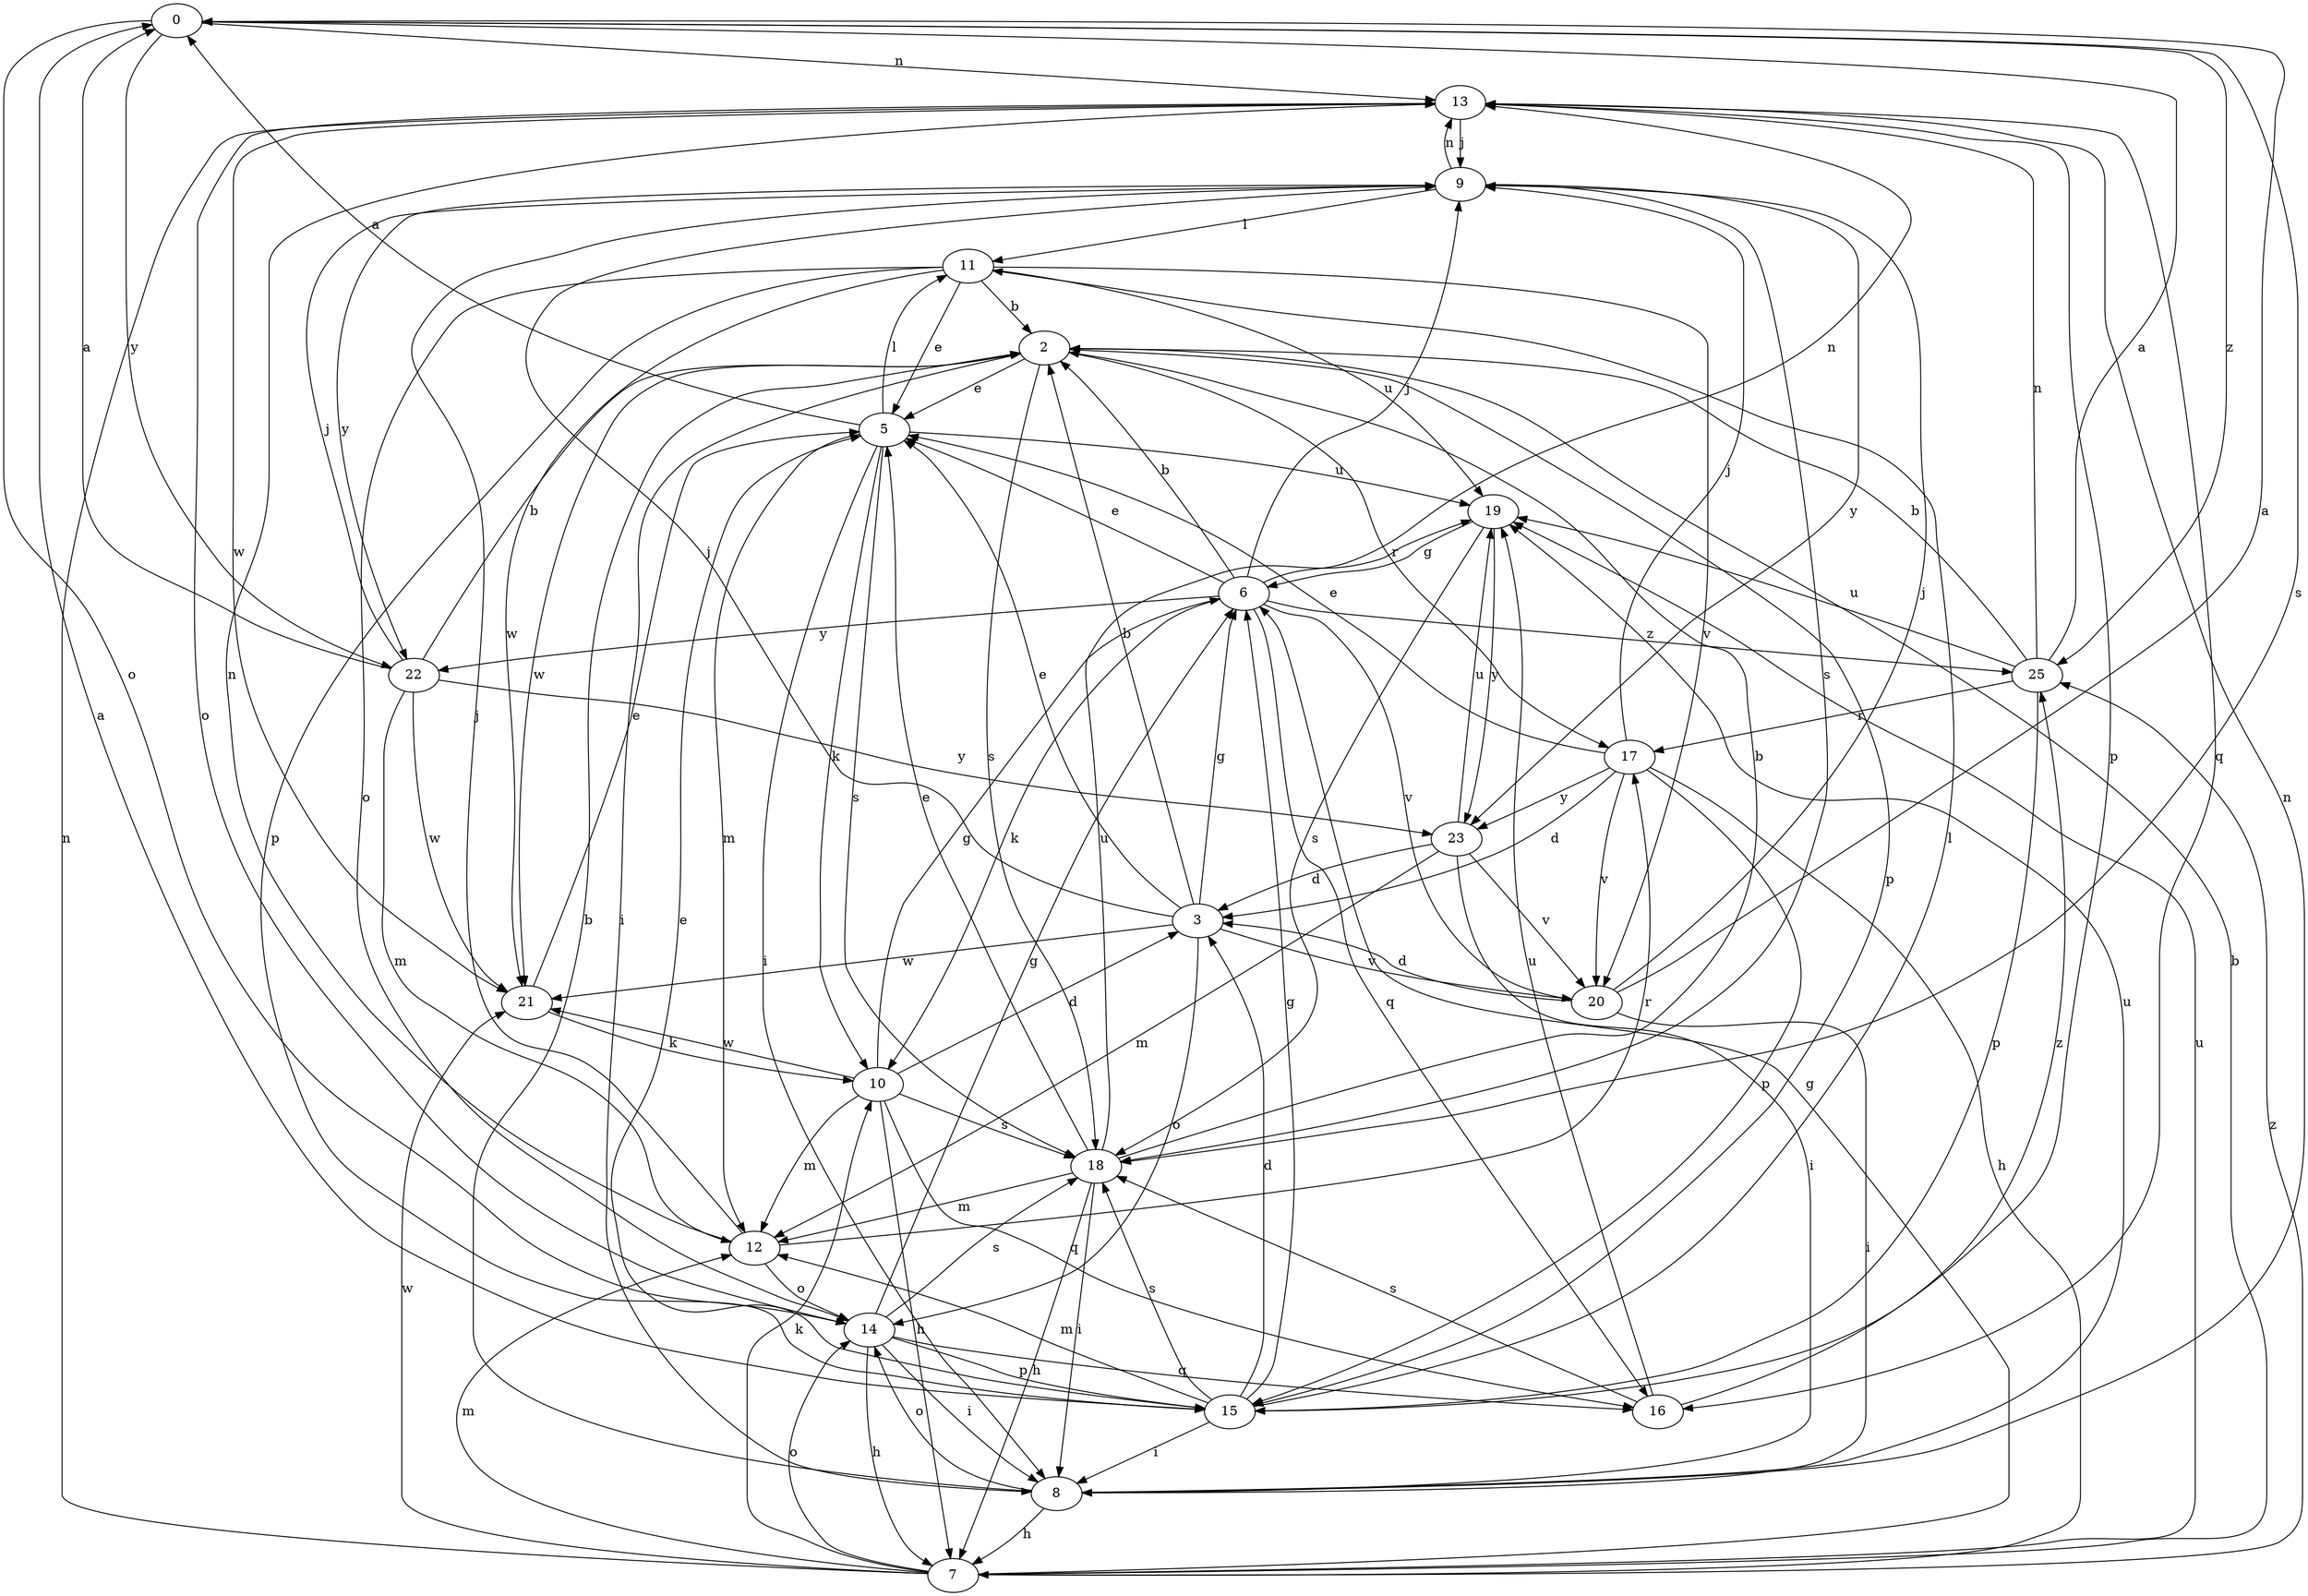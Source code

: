 strict digraph  {
0;
2;
3;
5;
6;
7;
8;
9;
10;
11;
12;
13;
14;
15;
16;
17;
18;
19;
20;
21;
22;
23;
25;
0 -> 13  [label=n];
0 -> 14  [label=o];
0 -> 18  [label=s];
0 -> 22  [label=y];
0 -> 25  [label=z];
2 -> 5  [label=e];
2 -> 8  [label=i];
2 -> 15  [label=p];
2 -> 17  [label=r];
2 -> 18  [label=s];
2 -> 21  [label=w];
3 -> 2  [label=b];
3 -> 5  [label=e];
3 -> 6  [label=g];
3 -> 9  [label=j];
3 -> 14  [label=o];
3 -> 20  [label=v];
3 -> 21  [label=w];
5 -> 0  [label=a];
5 -> 8  [label=i];
5 -> 10  [label=k];
5 -> 11  [label=l];
5 -> 12  [label=m];
5 -> 18  [label=s];
5 -> 19  [label=u];
6 -> 2  [label=b];
6 -> 5  [label=e];
6 -> 9  [label=j];
6 -> 10  [label=k];
6 -> 13  [label=n];
6 -> 16  [label=q];
6 -> 20  [label=v];
6 -> 22  [label=y];
6 -> 25  [label=z];
7 -> 2  [label=b];
7 -> 6  [label=g];
7 -> 10  [label=k];
7 -> 12  [label=m];
7 -> 13  [label=n];
7 -> 14  [label=o];
7 -> 19  [label=u];
7 -> 21  [label=w];
7 -> 25  [label=z];
8 -> 2  [label=b];
8 -> 7  [label=h];
8 -> 13  [label=n];
8 -> 14  [label=o];
8 -> 19  [label=u];
9 -> 11  [label=l];
9 -> 13  [label=n];
9 -> 18  [label=s];
9 -> 22  [label=y];
9 -> 23  [label=y];
10 -> 3  [label=d];
10 -> 6  [label=g];
10 -> 7  [label=h];
10 -> 12  [label=m];
10 -> 16  [label=q];
10 -> 18  [label=s];
10 -> 21  [label=w];
11 -> 2  [label=b];
11 -> 5  [label=e];
11 -> 14  [label=o];
11 -> 15  [label=p];
11 -> 19  [label=u];
11 -> 20  [label=v];
11 -> 21  [label=w];
12 -> 9  [label=j];
12 -> 13  [label=n];
12 -> 14  [label=o];
12 -> 17  [label=r];
13 -> 9  [label=j];
13 -> 14  [label=o];
13 -> 15  [label=p];
13 -> 16  [label=q];
13 -> 21  [label=w];
14 -> 6  [label=g];
14 -> 7  [label=h];
14 -> 8  [label=i];
14 -> 15  [label=p];
14 -> 16  [label=q];
14 -> 18  [label=s];
15 -> 0  [label=a];
15 -> 3  [label=d];
15 -> 5  [label=e];
15 -> 6  [label=g];
15 -> 8  [label=i];
15 -> 11  [label=l];
15 -> 12  [label=m];
15 -> 18  [label=s];
16 -> 18  [label=s];
16 -> 19  [label=u];
16 -> 25  [label=z];
17 -> 3  [label=d];
17 -> 5  [label=e];
17 -> 7  [label=h];
17 -> 9  [label=j];
17 -> 15  [label=p];
17 -> 20  [label=v];
17 -> 23  [label=y];
18 -> 2  [label=b];
18 -> 5  [label=e];
18 -> 7  [label=h];
18 -> 8  [label=i];
18 -> 12  [label=m];
18 -> 19  [label=u];
19 -> 6  [label=g];
19 -> 18  [label=s];
19 -> 23  [label=y];
20 -> 0  [label=a];
20 -> 3  [label=d];
20 -> 8  [label=i];
20 -> 9  [label=j];
21 -> 5  [label=e];
21 -> 10  [label=k];
22 -> 0  [label=a];
22 -> 2  [label=b];
22 -> 9  [label=j];
22 -> 12  [label=m];
22 -> 21  [label=w];
22 -> 23  [label=y];
23 -> 3  [label=d];
23 -> 8  [label=i];
23 -> 12  [label=m];
23 -> 19  [label=u];
23 -> 20  [label=v];
25 -> 0  [label=a];
25 -> 2  [label=b];
25 -> 13  [label=n];
25 -> 15  [label=p];
25 -> 17  [label=r];
25 -> 19  [label=u];
}
